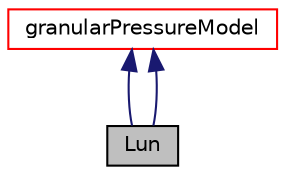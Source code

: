 digraph "Lun"
{
  bgcolor="transparent";
  edge [fontname="Helvetica",fontsize="10",labelfontname="Helvetica",labelfontsize="10"];
  node [fontname="Helvetica",fontsize="10",shape=record];
  Node1 [label="Lun",height=0.2,width=0.4,color="black", fillcolor="grey75", style="filled", fontcolor="black"];
  Node2 -> Node1 [dir="back",color="midnightblue",fontsize="10",style="solid",fontname="Helvetica"];
  Node2 [label="granularPressureModel",height=0.2,width=0.4,color="red",URL="$a00957.html"];
  Node2 -> Node1 [dir="back",color="midnightblue",fontsize="10",style="solid",fontname="Helvetica"];
}
